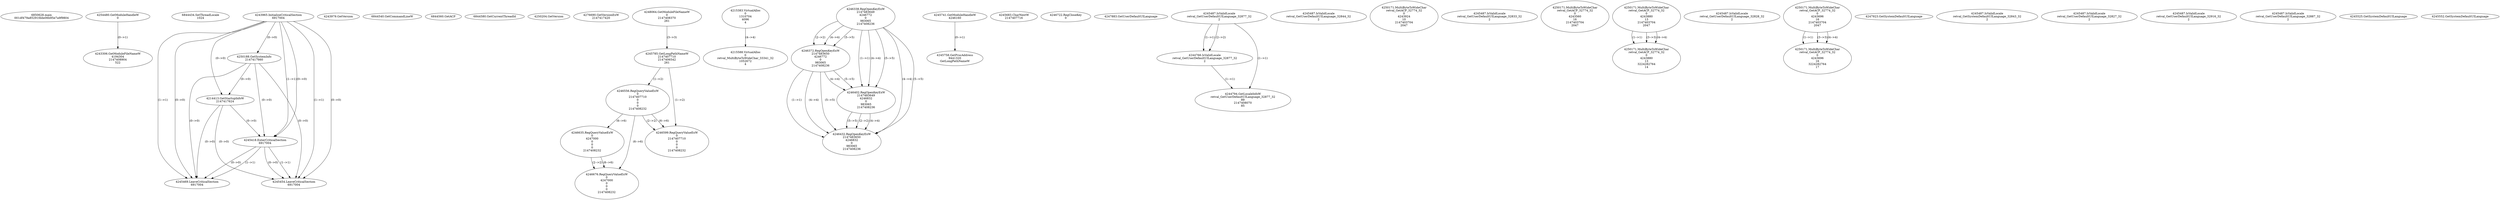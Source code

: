 // Global SCDG with merge call
digraph {
	0 [label="6850628.main
001df479a85291fdde06b95e7a9f9804"]
	1 [label="4254480.GetModuleHandleW
0"]
	2 [label="6844434.SetThreadLocale
1024"]
	3 [label="4243965.InitializeCriticalSection
6917004"]
	4 [label="4243979.GetVersion
"]
	5 [label="4250188.GetSystemInfo
2147417660"]
	3 -> 5 [label="(0-->0)"]
	6 [label="6844540.GetCommandLineW
"]
	7 [label="4214413.GetStartupInfoW
2147417624"]
	3 -> 7 [label="(0-->0)"]
	5 -> 7 [label="(0-->0)"]
	8 [label="6844560.GetACP
"]
	9 [label="6844580.GetCurrentThreadId
"]
	10 [label="4250204.GetVersion
"]
	11 [label="4276690.GetVersionExW
2147417420"]
	12 [label="4243306.GetModuleFileNameW
4194304
2147408904
522"]
	1 -> 12 [label="(0-->1)"]
	13 [label="4248064.GetModuleFileNameW
0
2147408370
261"]
	14 [label="4215383.VirtualAlloc
0
1310704
4096
4"]
	15 [label="4246338.RegOpenKeyExW
2147483649
4246772
0
983065
2147408236"]
	16 [label="4246372.RegOpenKeyExW
2147483650
4246772
0
983065
2147408236"]
	15 -> 16 [label="(2-->2)"]
	15 -> 16 [label="(4-->4)"]
	15 -> 16 [label="(5-->5)"]
	17 [label="4246402.RegOpenKeyExW
2147483649
4246832
0
983065
2147408236"]
	15 -> 17 [label="(1-->1)"]
	15 -> 17 [label="(4-->4)"]
	16 -> 17 [label="(4-->4)"]
	15 -> 17 [label="(5-->5)"]
	16 -> 17 [label="(5-->5)"]
	18 [label="4245741.GetModuleHandleW
4246160"]
	19 [label="4245758.GetProcAddress
9441320
GetLongPathNameW"]
	18 -> 19 [label="(0-->1)"]
	20 [label="4245785.GetLongPathNameW
2147407710
2147406542
261"]
	13 -> 20 [label="(3-->3)"]
	21 [label="4245683.CharNextW
2147407716"]
	22 [label="4246556.RegQueryValueExW
0
2147407710
0
0
0
2147408232"]
	20 -> 22 [label="(1-->2)"]
	23 [label="4246635.RegQueryValueExW
0
4247000
0
0
0
2147408232"]
	22 -> 23 [label="(6-->6)"]
	24 [label="4246676.RegQueryValueExW
0
4247000
0
0
0
2147408232"]
	23 -> 24 [label="(2-->2)"]
	22 -> 24 [label="(6-->6)"]
	23 -> 24 [label="(6-->6)"]
	25 [label="4246722.RegCloseKey
0"]
	26 [label="4247883.GetUserDefaultUILanguage
"]
	27 [label="4245418.EnterCriticalSection
6917004"]
	3 -> 27 [label="(1-->1)"]
	3 -> 27 [label="(0-->0)"]
	5 -> 27 [label="(0-->0)"]
	7 -> 27 [label="(0-->0)"]
	28 [label="4245469.LeaveCriticalSection
6917004"]
	3 -> 28 [label="(1-->1)"]
	27 -> 28 [label="(1-->1)"]
	3 -> 28 [label="(0-->0)"]
	5 -> 28 [label="(0-->0)"]
	7 -> 28 [label="(0-->0)"]
	27 -> 28 [label="(0-->0)"]
	29 [label="4245487.IsValidLocale
retval_GetUserDefaultUILanguage_32877_32
2"]
	30 [label="4244766.IsValidLocale
retval_GetUserDefaultUILanguage_32877_32
2"]
	29 -> 30 [label="(1-->1)"]
	29 -> 30 [label="(2-->2)"]
	31 [label="4244794.GetLocaleInfoW
retval_GetUserDefaultUILanguage_32877_32
89
2147408070
85"]
	29 -> 31 [label="(1-->1)"]
	30 -> 31 [label="(1-->1)"]
	32 [label="4245487.IsValidLocale
retval_GetUserDefaultUILanguage_32844_32
2"]
	33 [label="4250171.MultiByteToWideChar
retval_GetACP_32774_32
0
4243924
10
2147403704
2047"]
	34 [label="4245487.IsValidLocale
retval_GetUserDefaultUILanguage_32833_32
2"]
	35 [label="4250171.MultiByteToWideChar
retval_GetACP_32774_32
0
4243560
16
2147403704
2047"]
	36 [label="4215588.VirtualAlloc
0
retval_MultiByteToWideChar_33341_32
1052672
4"]
	14 -> 36 [label="(4-->4)"]
	37 [label="4250171.MultiByteToWideChar
retval_GetACP_32774_32
0
4243880
13
2147403704
2047"]
	38 [label="4250171.MultiByteToWideChar
retval_GetACP_32774_32
0
4243880
13
3224282764
14"]
	37 -> 38 [label="(1-->1)"]
	37 -> 38 [label="(3-->3)"]
	37 -> 38 [label="(4-->4)"]
	39 [label="4246599.RegQueryValueExW
0
2147407710
0
0
0
2147408232"]
	20 -> 39 [label="(1-->2)"]
	22 -> 39 [label="(2-->2)"]
	22 -> 39 [label="(6-->6)"]
	40 [label="4245487.IsValidLocale
retval_GetUserDefaultUILanguage_32828_32
2"]
	41 [label="4250171.MultiByteToWideChar
retval_GetACP_32774_32
0
4243696
16
2147403704
2047"]
	42 [label="4250171.MultiByteToWideChar
retval_GetACP_32774_32
0
4243696
16
3224282764
17"]
	41 -> 42 [label="(1-->1)"]
	41 -> 42 [label="(3-->3)"]
	41 -> 42 [label="(4-->4)"]
	43 [label="4245454.LeaveCriticalSection
6917004"]
	3 -> 43 [label="(1-->1)"]
	27 -> 43 [label="(1-->1)"]
	3 -> 43 [label="(0-->0)"]
	5 -> 43 [label="(0-->0)"]
	7 -> 43 [label="(0-->0)"]
	27 -> 43 [label="(0-->0)"]
	44 [label="4247923.GetSystemDefaultUILanguage
"]
	45 [label="4245487.IsValidLocale
retval_GetSystemDefaultUILanguage_32843_32
2"]
	46 [label="4245487.IsValidLocale
retval_GetUserDefaultUILanguage_32827_32
2"]
	47 [label="4246432.RegOpenKeyExW
2147483650
4246832
0
983065
2147408236"]
	16 -> 47 [label="(1-->1)"]
	17 -> 47 [label="(2-->2)"]
	15 -> 47 [label="(4-->4)"]
	16 -> 47 [label="(4-->4)"]
	17 -> 47 [label="(4-->4)"]
	15 -> 47 [label="(5-->5)"]
	16 -> 47 [label="(5-->5)"]
	17 -> 47 [label="(5-->5)"]
	48 [label="4245487.IsValidLocale
retval_GetUserDefaultUILanguage_32916_32
2"]
	49 [label="4245487.IsValidLocale
retval_GetUserDefaultUILanguage_32887_32
2"]
	50 [label="4245525.GetSystemDefaultUILanguage
"]
	51 [label="4245552.GetSystemDefaultUILanguage
"]
}
